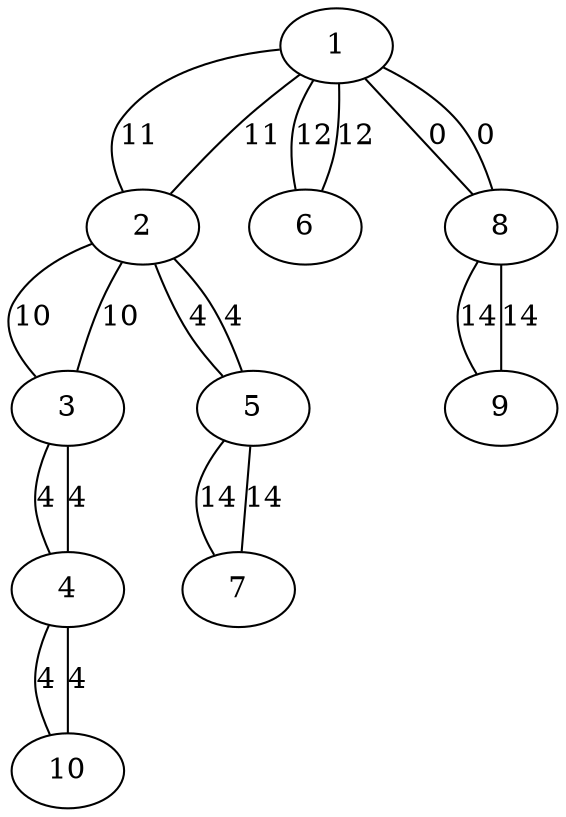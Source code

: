 graph {
	1
	1 -- 2 [label=11 fillcolor=red style=filled]
	1 -- 6 [label=12]
	1 -- 8 [label=0]
	2
	2 -- 1 [label=11 fillcolor=red style=filled]
	2 -- 3 [label=10 fillcolor=red style=filled]
	2 -- 5 [label=4]
	3
	3 -- 2 [label=10 fillcolor=red style=filled]
	3 -- 4 [label=4 fillcolor=red style=filled]
	4
	4 -- 3 [label=4 fillcolor=red style=filled]
	4 -- 10 [label=4]
	5
	5 -- 2 [label=4]
	5 -- 7 [label=14]
	6
	6 -- 1 [label=12]
	7
	7 -- 5 [label=14]
	8
	8 -- 1 [label=0]
	8 -- 9 [label=14]
	9
	9 -- 8 [label=14]
	10
	10 -- 4 [label=4]
}
